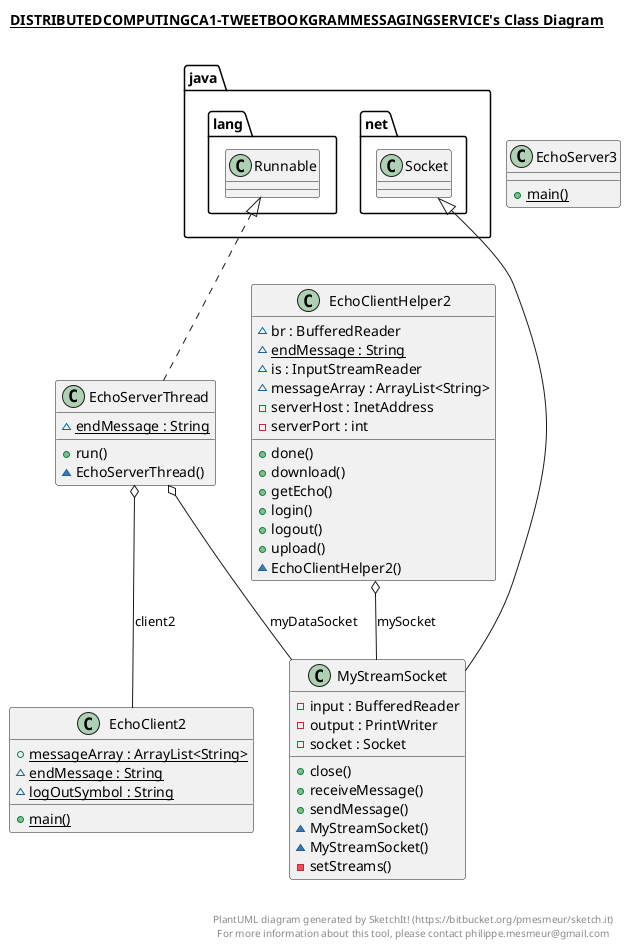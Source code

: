 @startuml

title __DISTRIBUTEDCOMPUTINGCA1-TWEETBOOKGRAMMESSAGINGSERVICE's Class Diagram__\n


    class EchoClient2 {
        {static} + messageArray : ArrayList<String>
        {static} ~ endMessage : String
        {static} ~ logOutSymbol : String
        {static} + main()
    }

  


    class EchoClientHelper2 {
        ~ br : BufferedReader
        {static} ~ endMessage : String
        ~ is : InputStreamReader
        ~ messageArray : ArrayList<String>
        - serverHost : InetAddress
        - serverPort : int
        + done()
        + download()
        + getEcho()
        + login()
        + logout()
        + upload()
        ~ EchoClientHelper2()
    }

  


    class EchoServer3 {
        {static} + main()
    }

  


    class EchoServerThread {
        {static} ~ endMessage : String
        + run()
        ~ EchoServerThread()
    }

  


    class MyStreamSocket {
        - input : BufferedReader
        - output : PrintWriter
        - socket : Socket
        + close()
        + receiveMessage()
        + sendMessage()
        ~ MyStreamSocket()
        ~ MyStreamSocket()
        - setStreams()
    }

  

  EchoClientHelper2 o-- MyStreamSocket : mySocket
  EchoServerThread .up.|> java.lang.Runnable
  EchoServerThread o-- EchoClient2 : client2
  EchoServerThread o-- MyStreamSocket : myDataSocket
  MyStreamSocket -up-|> java.net.Socket


right footer


PlantUML diagram generated by SketchIt! (https://bitbucket.org/pmesmeur/sketch.it)
For more information about this tool, please contact philippe.mesmeur@gmail.com
endfooter

@enduml
